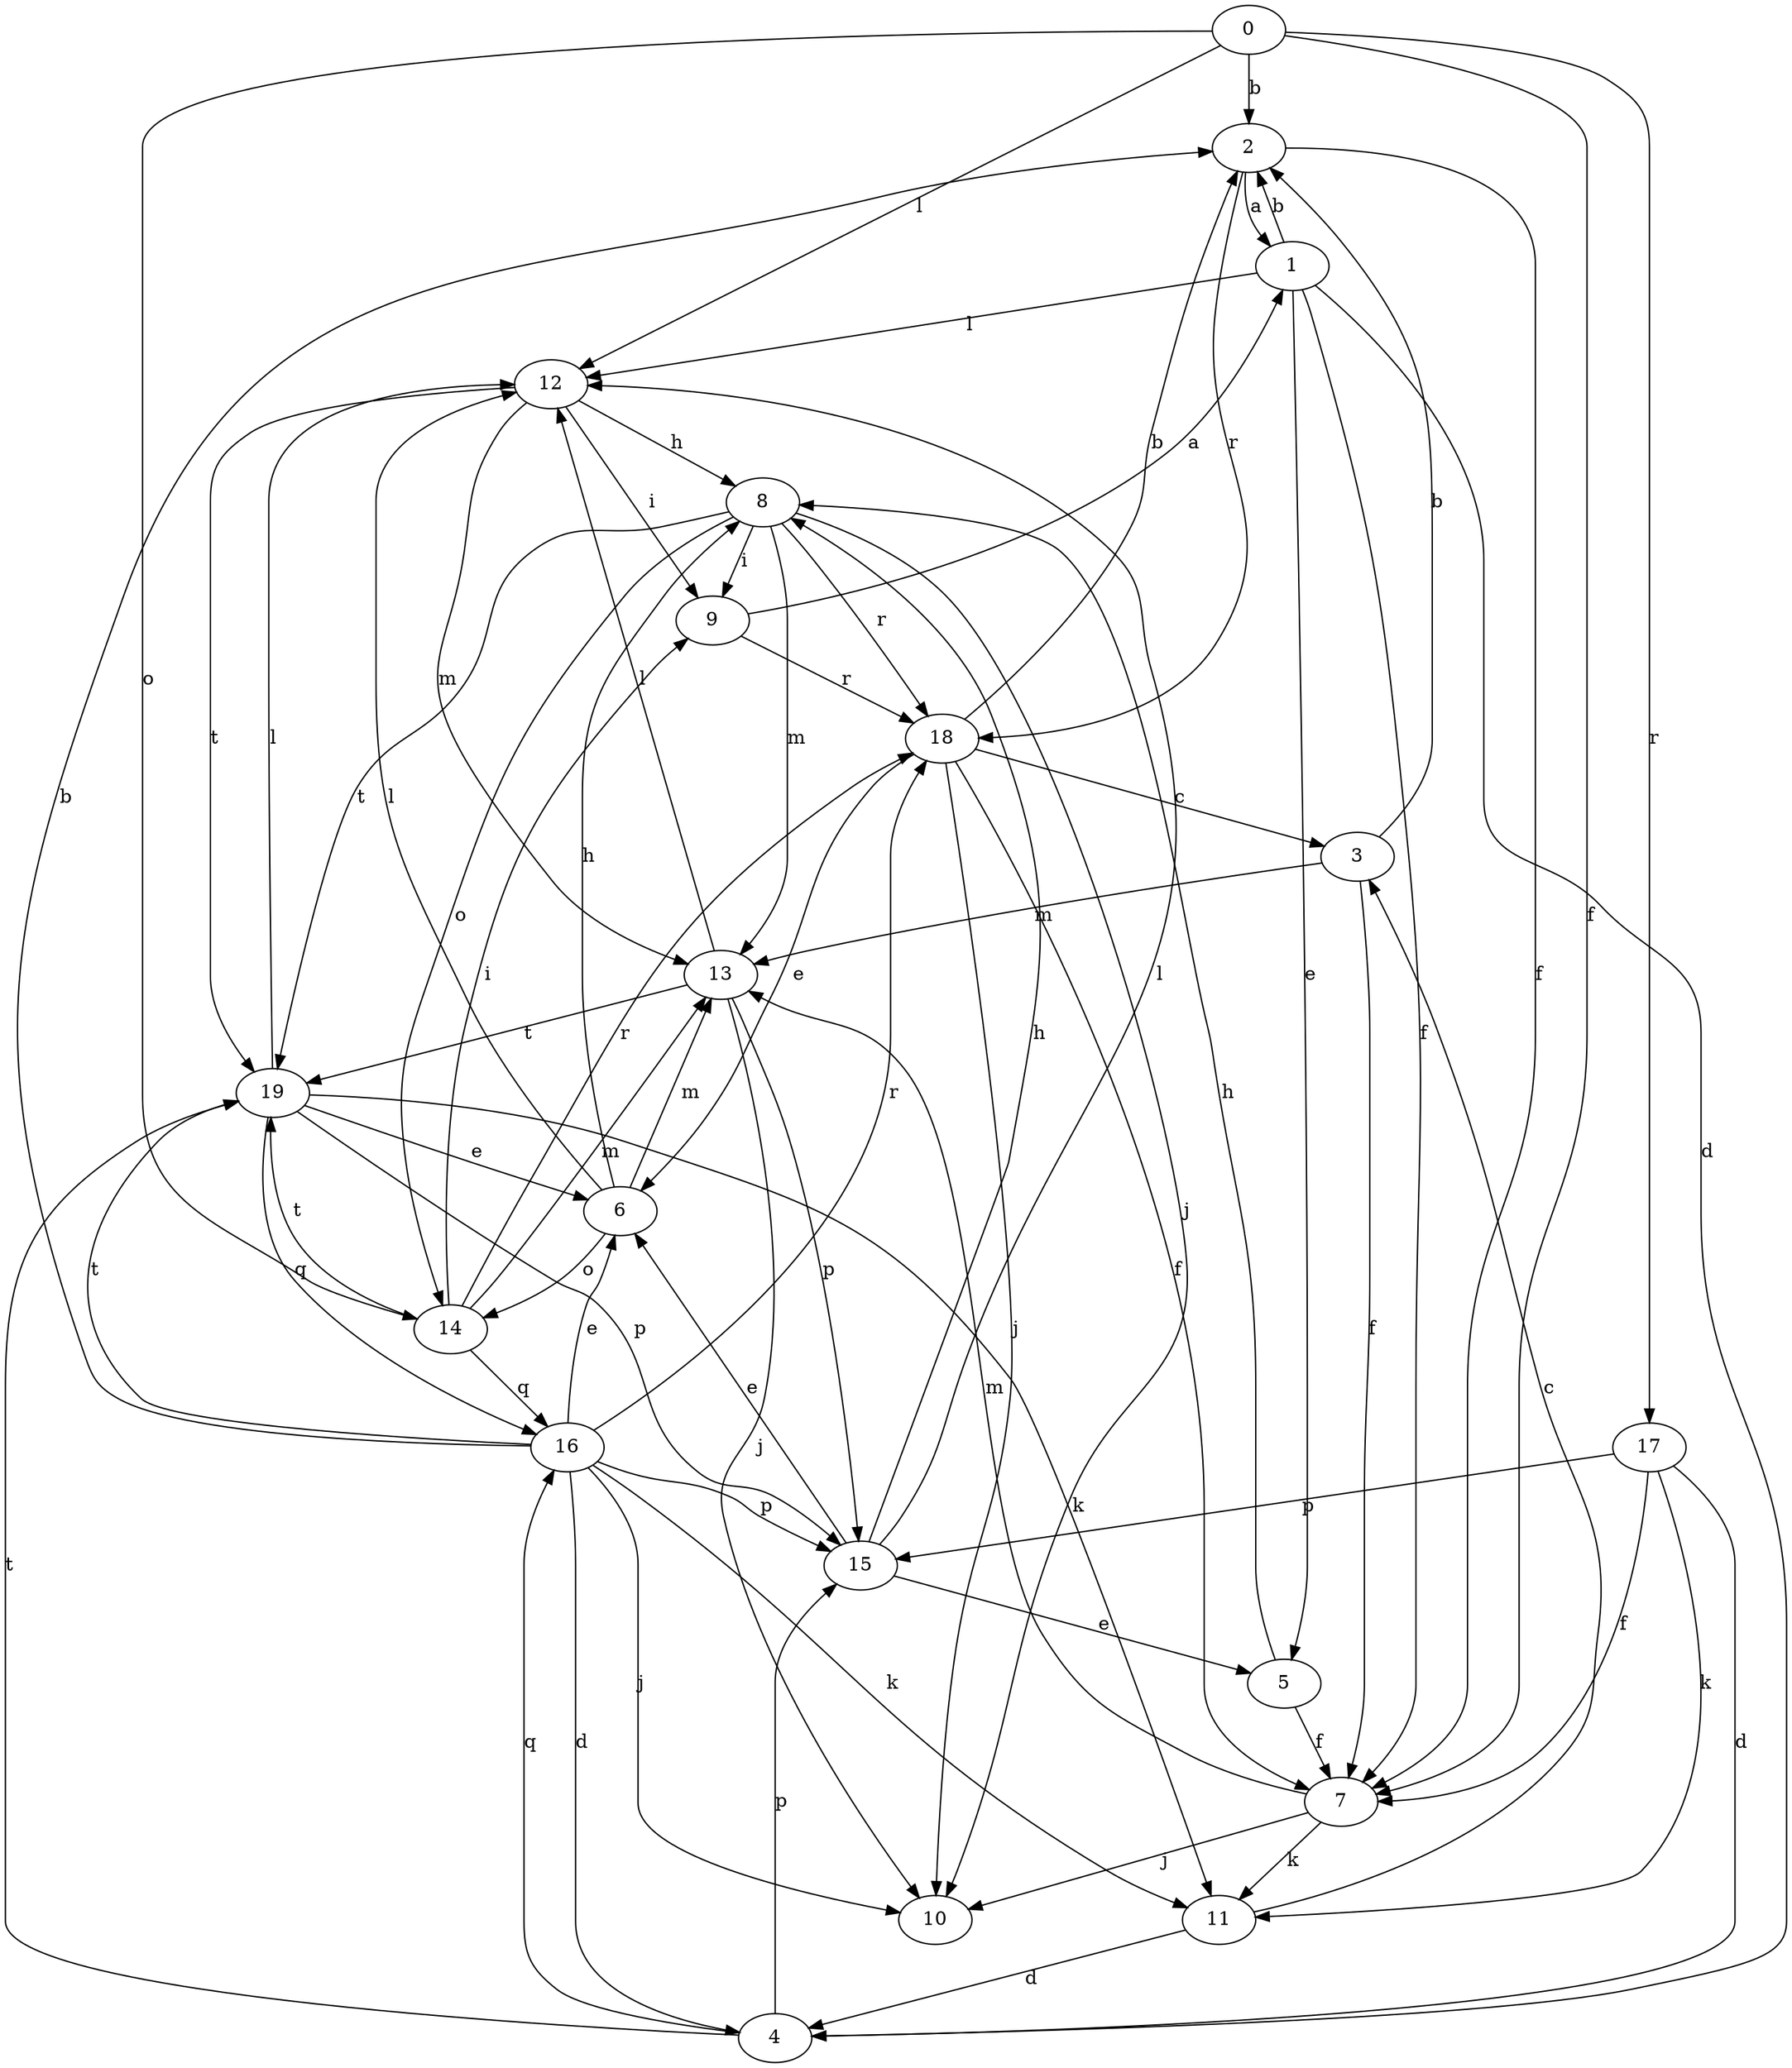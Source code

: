 strict digraph  {
0;
1;
2;
3;
4;
5;
6;
7;
8;
9;
10;
11;
12;
13;
14;
15;
16;
17;
18;
19;
0 -> 2  [label=b];
0 -> 7  [label=f];
0 -> 12  [label=l];
0 -> 14  [label=o];
0 -> 17  [label=r];
1 -> 2  [label=b];
1 -> 4  [label=d];
1 -> 5  [label=e];
1 -> 7  [label=f];
1 -> 12  [label=l];
2 -> 1  [label=a];
2 -> 7  [label=f];
2 -> 18  [label=r];
3 -> 2  [label=b];
3 -> 7  [label=f];
3 -> 13  [label=m];
4 -> 15  [label=p];
4 -> 16  [label=q];
4 -> 19  [label=t];
5 -> 7  [label=f];
5 -> 8  [label=h];
6 -> 8  [label=h];
6 -> 12  [label=l];
6 -> 13  [label=m];
6 -> 14  [label=o];
7 -> 10  [label=j];
7 -> 11  [label=k];
7 -> 13  [label=m];
8 -> 9  [label=i];
8 -> 10  [label=j];
8 -> 13  [label=m];
8 -> 14  [label=o];
8 -> 18  [label=r];
8 -> 19  [label=t];
9 -> 1  [label=a];
9 -> 18  [label=r];
11 -> 3  [label=c];
11 -> 4  [label=d];
12 -> 8  [label=h];
12 -> 9  [label=i];
12 -> 13  [label=m];
12 -> 19  [label=t];
13 -> 10  [label=j];
13 -> 12  [label=l];
13 -> 15  [label=p];
13 -> 19  [label=t];
14 -> 9  [label=i];
14 -> 13  [label=m];
14 -> 16  [label=q];
14 -> 18  [label=r];
14 -> 19  [label=t];
15 -> 5  [label=e];
15 -> 6  [label=e];
15 -> 8  [label=h];
15 -> 12  [label=l];
16 -> 2  [label=b];
16 -> 4  [label=d];
16 -> 6  [label=e];
16 -> 10  [label=j];
16 -> 11  [label=k];
16 -> 15  [label=p];
16 -> 18  [label=r];
16 -> 19  [label=t];
17 -> 4  [label=d];
17 -> 7  [label=f];
17 -> 11  [label=k];
17 -> 15  [label=p];
18 -> 2  [label=b];
18 -> 3  [label=c];
18 -> 6  [label=e];
18 -> 7  [label=f];
18 -> 10  [label=j];
19 -> 6  [label=e];
19 -> 11  [label=k];
19 -> 12  [label=l];
19 -> 15  [label=p];
19 -> 16  [label=q];
}
